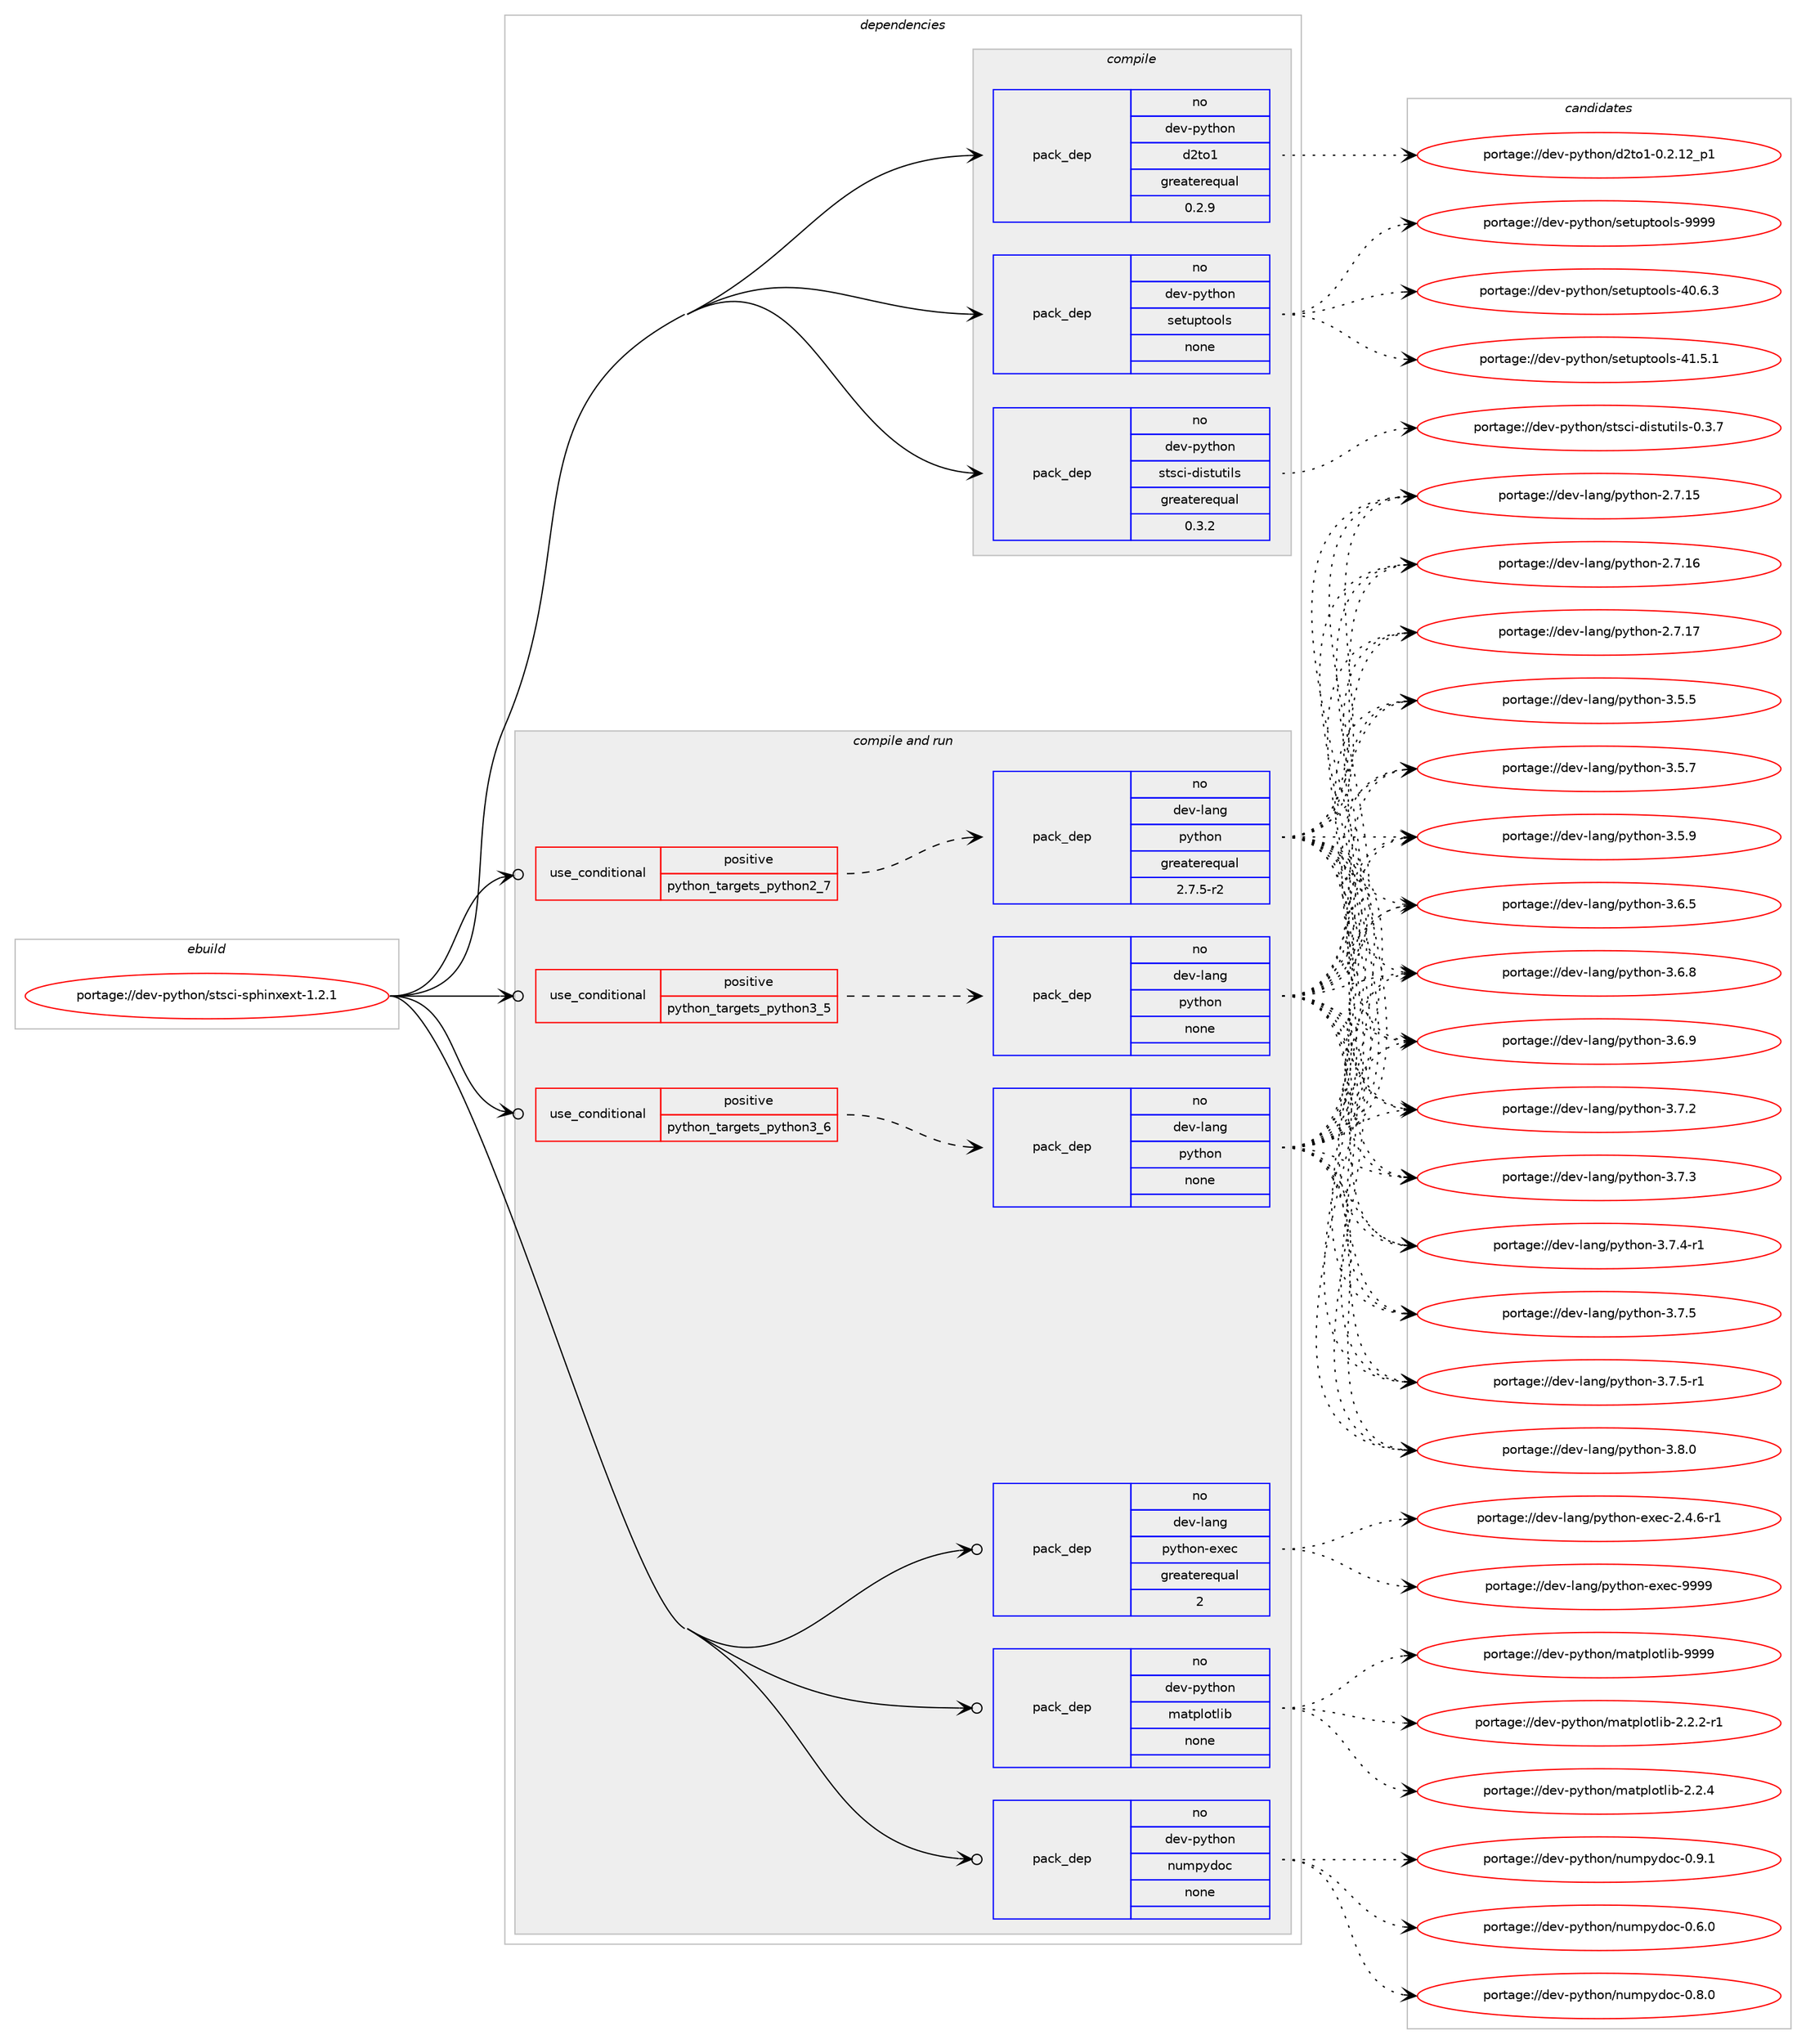 digraph prolog {

# *************
# Graph options
# *************

newrank=true;
concentrate=true;
compound=true;
graph [rankdir=LR,fontname=Helvetica,fontsize=10,ranksep=1.5];#, ranksep=2.5, nodesep=0.2];
edge  [arrowhead=vee];
node  [fontname=Helvetica,fontsize=10];

# **********
# The ebuild
# **********

subgraph cluster_leftcol {
color=gray;
rank=same;
label=<<i>ebuild</i>>;
id [label="portage://dev-python/stsci-sphinxext-1.2.1", color=red, width=4, href="../dev-python/stsci-sphinxext-1.2.1.svg"];
}

# ****************
# The dependencies
# ****************

subgraph cluster_midcol {
color=gray;
label=<<i>dependencies</i>>;
subgraph cluster_compile {
fillcolor="#eeeeee";
style=filled;
label=<<i>compile</i>>;
subgraph pack131746 {
dependency174505 [label=<<TABLE BORDER="0" CELLBORDER="1" CELLSPACING="0" CELLPADDING="4" WIDTH="220"><TR><TD ROWSPAN="6" CELLPADDING="30">pack_dep</TD></TR><TR><TD WIDTH="110">no</TD></TR><TR><TD>dev-python</TD></TR><TR><TD>d2to1</TD></TR><TR><TD>greaterequal</TD></TR><TR><TD>0.2.9</TD></TR></TABLE>>, shape=none, color=blue];
}
id:e -> dependency174505:w [weight=20,style="solid",arrowhead="vee"];
subgraph pack131747 {
dependency174506 [label=<<TABLE BORDER="0" CELLBORDER="1" CELLSPACING="0" CELLPADDING="4" WIDTH="220"><TR><TD ROWSPAN="6" CELLPADDING="30">pack_dep</TD></TR><TR><TD WIDTH="110">no</TD></TR><TR><TD>dev-python</TD></TR><TR><TD>setuptools</TD></TR><TR><TD>none</TD></TR><TR><TD></TD></TR></TABLE>>, shape=none, color=blue];
}
id:e -> dependency174506:w [weight=20,style="solid",arrowhead="vee"];
subgraph pack131748 {
dependency174507 [label=<<TABLE BORDER="0" CELLBORDER="1" CELLSPACING="0" CELLPADDING="4" WIDTH="220"><TR><TD ROWSPAN="6" CELLPADDING="30">pack_dep</TD></TR><TR><TD WIDTH="110">no</TD></TR><TR><TD>dev-python</TD></TR><TR><TD>stsci-distutils</TD></TR><TR><TD>greaterequal</TD></TR><TR><TD>0.3.2</TD></TR></TABLE>>, shape=none, color=blue];
}
id:e -> dependency174507:w [weight=20,style="solid",arrowhead="vee"];
}
subgraph cluster_compileandrun {
fillcolor="#eeeeee";
style=filled;
label=<<i>compile and run</i>>;
subgraph cond39356 {
dependency174508 [label=<<TABLE BORDER="0" CELLBORDER="1" CELLSPACING="0" CELLPADDING="4"><TR><TD ROWSPAN="3" CELLPADDING="10">use_conditional</TD></TR><TR><TD>positive</TD></TR><TR><TD>python_targets_python2_7</TD></TR></TABLE>>, shape=none, color=red];
subgraph pack131749 {
dependency174509 [label=<<TABLE BORDER="0" CELLBORDER="1" CELLSPACING="0" CELLPADDING="4" WIDTH="220"><TR><TD ROWSPAN="6" CELLPADDING="30">pack_dep</TD></TR><TR><TD WIDTH="110">no</TD></TR><TR><TD>dev-lang</TD></TR><TR><TD>python</TD></TR><TR><TD>greaterequal</TD></TR><TR><TD>2.7.5-r2</TD></TR></TABLE>>, shape=none, color=blue];
}
dependency174508:e -> dependency174509:w [weight=20,style="dashed",arrowhead="vee"];
}
id:e -> dependency174508:w [weight=20,style="solid",arrowhead="odotvee"];
subgraph cond39357 {
dependency174510 [label=<<TABLE BORDER="0" CELLBORDER="1" CELLSPACING="0" CELLPADDING="4"><TR><TD ROWSPAN="3" CELLPADDING="10">use_conditional</TD></TR><TR><TD>positive</TD></TR><TR><TD>python_targets_python3_5</TD></TR></TABLE>>, shape=none, color=red];
subgraph pack131750 {
dependency174511 [label=<<TABLE BORDER="0" CELLBORDER="1" CELLSPACING="0" CELLPADDING="4" WIDTH="220"><TR><TD ROWSPAN="6" CELLPADDING="30">pack_dep</TD></TR><TR><TD WIDTH="110">no</TD></TR><TR><TD>dev-lang</TD></TR><TR><TD>python</TD></TR><TR><TD>none</TD></TR><TR><TD></TD></TR></TABLE>>, shape=none, color=blue];
}
dependency174510:e -> dependency174511:w [weight=20,style="dashed",arrowhead="vee"];
}
id:e -> dependency174510:w [weight=20,style="solid",arrowhead="odotvee"];
subgraph cond39358 {
dependency174512 [label=<<TABLE BORDER="0" CELLBORDER="1" CELLSPACING="0" CELLPADDING="4"><TR><TD ROWSPAN="3" CELLPADDING="10">use_conditional</TD></TR><TR><TD>positive</TD></TR><TR><TD>python_targets_python3_6</TD></TR></TABLE>>, shape=none, color=red];
subgraph pack131751 {
dependency174513 [label=<<TABLE BORDER="0" CELLBORDER="1" CELLSPACING="0" CELLPADDING="4" WIDTH="220"><TR><TD ROWSPAN="6" CELLPADDING="30">pack_dep</TD></TR><TR><TD WIDTH="110">no</TD></TR><TR><TD>dev-lang</TD></TR><TR><TD>python</TD></TR><TR><TD>none</TD></TR><TR><TD></TD></TR></TABLE>>, shape=none, color=blue];
}
dependency174512:e -> dependency174513:w [weight=20,style="dashed",arrowhead="vee"];
}
id:e -> dependency174512:w [weight=20,style="solid",arrowhead="odotvee"];
subgraph pack131752 {
dependency174514 [label=<<TABLE BORDER="0" CELLBORDER="1" CELLSPACING="0" CELLPADDING="4" WIDTH="220"><TR><TD ROWSPAN="6" CELLPADDING="30">pack_dep</TD></TR><TR><TD WIDTH="110">no</TD></TR><TR><TD>dev-lang</TD></TR><TR><TD>python-exec</TD></TR><TR><TD>greaterequal</TD></TR><TR><TD>2</TD></TR></TABLE>>, shape=none, color=blue];
}
id:e -> dependency174514:w [weight=20,style="solid",arrowhead="odotvee"];
subgraph pack131753 {
dependency174515 [label=<<TABLE BORDER="0" CELLBORDER="1" CELLSPACING="0" CELLPADDING="4" WIDTH="220"><TR><TD ROWSPAN="6" CELLPADDING="30">pack_dep</TD></TR><TR><TD WIDTH="110">no</TD></TR><TR><TD>dev-python</TD></TR><TR><TD>matplotlib</TD></TR><TR><TD>none</TD></TR><TR><TD></TD></TR></TABLE>>, shape=none, color=blue];
}
id:e -> dependency174515:w [weight=20,style="solid",arrowhead="odotvee"];
subgraph pack131754 {
dependency174516 [label=<<TABLE BORDER="0" CELLBORDER="1" CELLSPACING="0" CELLPADDING="4" WIDTH="220"><TR><TD ROWSPAN="6" CELLPADDING="30">pack_dep</TD></TR><TR><TD WIDTH="110">no</TD></TR><TR><TD>dev-python</TD></TR><TR><TD>numpydoc</TD></TR><TR><TD>none</TD></TR><TR><TD></TD></TR></TABLE>>, shape=none, color=blue];
}
id:e -> dependency174516:w [weight=20,style="solid",arrowhead="odotvee"];
}
subgraph cluster_run {
fillcolor="#eeeeee";
style=filled;
label=<<i>run</i>>;
}
}

# **************
# The candidates
# **************

subgraph cluster_choices {
rank=same;
color=gray;
label=<<i>candidates</i>>;

subgraph choice131746 {
color=black;
nodesep=1;
choiceportage10010111845112121116104111110471005011611149454846504649509511249 [label="portage://dev-python/d2to1-0.2.12_p1", color=red, width=4,href="../dev-python/d2to1-0.2.12_p1.svg"];
dependency174505:e -> choiceportage10010111845112121116104111110471005011611149454846504649509511249:w [style=dotted,weight="100"];
}
subgraph choice131747 {
color=black;
nodesep=1;
choiceportage100101118451121211161041111104711510111611711211611111110811545524846544651 [label="portage://dev-python/setuptools-40.6.3", color=red, width=4,href="../dev-python/setuptools-40.6.3.svg"];
choiceportage100101118451121211161041111104711510111611711211611111110811545524946534649 [label="portage://dev-python/setuptools-41.5.1", color=red, width=4,href="../dev-python/setuptools-41.5.1.svg"];
choiceportage10010111845112121116104111110471151011161171121161111111081154557575757 [label="portage://dev-python/setuptools-9999", color=red, width=4,href="../dev-python/setuptools-9999.svg"];
dependency174506:e -> choiceportage100101118451121211161041111104711510111611711211611111110811545524846544651:w [style=dotted,weight="100"];
dependency174506:e -> choiceportage100101118451121211161041111104711510111611711211611111110811545524946534649:w [style=dotted,weight="100"];
dependency174506:e -> choiceportage10010111845112121116104111110471151011161171121161111111081154557575757:w [style=dotted,weight="100"];
}
subgraph choice131748 {
color=black;
nodesep=1;
choiceportage10010111845112121116104111110471151161159910545100105115116117116105108115454846514655 [label="portage://dev-python/stsci-distutils-0.3.7", color=red, width=4,href="../dev-python/stsci-distutils-0.3.7.svg"];
dependency174507:e -> choiceportage10010111845112121116104111110471151161159910545100105115116117116105108115454846514655:w [style=dotted,weight="100"];
}
subgraph choice131749 {
color=black;
nodesep=1;
choiceportage10010111845108971101034711212111610411111045504655464953 [label="portage://dev-lang/python-2.7.15", color=red, width=4,href="../dev-lang/python-2.7.15.svg"];
choiceportage10010111845108971101034711212111610411111045504655464954 [label="portage://dev-lang/python-2.7.16", color=red, width=4,href="../dev-lang/python-2.7.16.svg"];
choiceportage10010111845108971101034711212111610411111045504655464955 [label="portage://dev-lang/python-2.7.17", color=red, width=4,href="../dev-lang/python-2.7.17.svg"];
choiceportage100101118451089711010347112121116104111110455146534653 [label="portage://dev-lang/python-3.5.5", color=red, width=4,href="../dev-lang/python-3.5.5.svg"];
choiceportage100101118451089711010347112121116104111110455146534655 [label="portage://dev-lang/python-3.5.7", color=red, width=4,href="../dev-lang/python-3.5.7.svg"];
choiceportage100101118451089711010347112121116104111110455146534657 [label="portage://dev-lang/python-3.5.9", color=red, width=4,href="../dev-lang/python-3.5.9.svg"];
choiceportage100101118451089711010347112121116104111110455146544653 [label="portage://dev-lang/python-3.6.5", color=red, width=4,href="../dev-lang/python-3.6.5.svg"];
choiceportage100101118451089711010347112121116104111110455146544656 [label="portage://dev-lang/python-3.6.8", color=red, width=4,href="../dev-lang/python-3.6.8.svg"];
choiceportage100101118451089711010347112121116104111110455146544657 [label="portage://dev-lang/python-3.6.9", color=red, width=4,href="../dev-lang/python-3.6.9.svg"];
choiceportage100101118451089711010347112121116104111110455146554650 [label="portage://dev-lang/python-3.7.2", color=red, width=4,href="../dev-lang/python-3.7.2.svg"];
choiceportage100101118451089711010347112121116104111110455146554651 [label="portage://dev-lang/python-3.7.3", color=red, width=4,href="../dev-lang/python-3.7.3.svg"];
choiceportage1001011184510897110103471121211161041111104551465546524511449 [label="portage://dev-lang/python-3.7.4-r1", color=red, width=4,href="../dev-lang/python-3.7.4-r1.svg"];
choiceportage100101118451089711010347112121116104111110455146554653 [label="portage://dev-lang/python-3.7.5", color=red, width=4,href="../dev-lang/python-3.7.5.svg"];
choiceportage1001011184510897110103471121211161041111104551465546534511449 [label="portage://dev-lang/python-3.7.5-r1", color=red, width=4,href="../dev-lang/python-3.7.5-r1.svg"];
choiceportage100101118451089711010347112121116104111110455146564648 [label="portage://dev-lang/python-3.8.0", color=red, width=4,href="../dev-lang/python-3.8.0.svg"];
dependency174509:e -> choiceportage10010111845108971101034711212111610411111045504655464953:w [style=dotted,weight="100"];
dependency174509:e -> choiceportage10010111845108971101034711212111610411111045504655464954:w [style=dotted,weight="100"];
dependency174509:e -> choiceportage10010111845108971101034711212111610411111045504655464955:w [style=dotted,weight="100"];
dependency174509:e -> choiceportage100101118451089711010347112121116104111110455146534653:w [style=dotted,weight="100"];
dependency174509:e -> choiceportage100101118451089711010347112121116104111110455146534655:w [style=dotted,weight="100"];
dependency174509:e -> choiceportage100101118451089711010347112121116104111110455146534657:w [style=dotted,weight="100"];
dependency174509:e -> choiceportage100101118451089711010347112121116104111110455146544653:w [style=dotted,weight="100"];
dependency174509:e -> choiceportage100101118451089711010347112121116104111110455146544656:w [style=dotted,weight="100"];
dependency174509:e -> choiceportage100101118451089711010347112121116104111110455146544657:w [style=dotted,weight="100"];
dependency174509:e -> choiceportage100101118451089711010347112121116104111110455146554650:w [style=dotted,weight="100"];
dependency174509:e -> choiceportage100101118451089711010347112121116104111110455146554651:w [style=dotted,weight="100"];
dependency174509:e -> choiceportage1001011184510897110103471121211161041111104551465546524511449:w [style=dotted,weight="100"];
dependency174509:e -> choiceportage100101118451089711010347112121116104111110455146554653:w [style=dotted,weight="100"];
dependency174509:e -> choiceportage1001011184510897110103471121211161041111104551465546534511449:w [style=dotted,weight="100"];
dependency174509:e -> choiceportage100101118451089711010347112121116104111110455146564648:w [style=dotted,weight="100"];
}
subgraph choice131750 {
color=black;
nodesep=1;
choiceportage10010111845108971101034711212111610411111045504655464953 [label="portage://dev-lang/python-2.7.15", color=red, width=4,href="../dev-lang/python-2.7.15.svg"];
choiceportage10010111845108971101034711212111610411111045504655464954 [label="portage://dev-lang/python-2.7.16", color=red, width=4,href="../dev-lang/python-2.7.16.svg"];
choiceportage10010111845108971101034711212111610411111045504655464955 [label="portage://dev-lang/python-2.7.17", color=red, width=4,href="../dev-lang/python-2.7.17.svg"];
choiceportage100101118451089711010347112121116104111110455146534653 [label="portage://dev-lang/python-3.5.5", color=red, width=4,href="../dev-lang/python-3.5.5.svg"];
choiceportage100101118451089711010347112121116104111110455146534655 [label="portage://dev-lang/python-3.5.7", color=red, width=4,href="../dev-lang/python-3.5.7.svg"];
choiceportage100101118451089711010347112121116104111110455146534657 [label="portage://dev-lang/python-3.5.9", color=red, width=4,href="../dev-lang/python-3.5.9.svg"];
choiceportage100101118451089711010347112121116104111110455146544653 [label="portage://dev-lang/python-3.6.5", color=red, width=4,href="../dev-lang/python-3.6.5.svg"];
choiceportage100101118451089711010347112121116104111110455146544656 [label="portage://dev-lang/python-3.6.8", color=red, width=4,href="../dev-lang/python-3.6.8.svg"];
choiceportage100101118451089711010347112121116104111110455146544657 [label="portage://dev-lang/python-3.6.9", color=red, width=4,href="../dev-lang/python-3.6.9.svg"];
choiceportage100101118451089711010347112121116104111110455146554650 [label="portage://dev-lang/python-3.7.2", color=red, width=4,href="../dev-lang/python-3.7.2.svg"];
choiceportage100101118451089711010347112121116104111110455146554651 [label="portage://dev-lang/python-3.7.3", color=red, width=4,href="../dev-lang/python-3.7.3.svg"];
choiceportage1001011184510897110103471121211161041111104551465546524511449 [label="portage://dev-lang/python-3.7.4-r1", color=red, width=4,href="../dev-lang/python-3.7.4-r1.svg"];
choiceportage100101118451089711010347112121116104111110455146554653 [label="portage://dev-lang/python-3.7.5", color=red, width=4,href="../dev-lang/python-3.7.5.svg"];
choiceportage1001011184510897110103471121211161041111104551465546534511449 [label="portage://dev-lang/python-3.7.5-r1", color=red, width=4,href="../dev-lang/python-3.7.5-r1.svg"];
choiceportage100101118451089711010347112121116104111110455146564648 [label="portage://dev-lang/python-3.8.0", color=red, width=4,href="../dev-lang/python-3.8.0.svg"];
dependency174511:e -> choiceportage10010111845108971101034711212111610411111045504655464953:w [style=dotted,weight="100"];
dependency174511:e -> choiceportage10010111845108971101034711212111610411111045504655464954:w [style=dotted,weight="100"];
dependency174511:e -> choiceportage10010111845108971101034711212111610411111045504655464955:w [style=dotted,weight="100"];
dependency174511:e -> choiceportage100101118451089711010347112121116104111110455146534653:w [style=dotted,weight="100"];
dependency174511:e -> choiceportage100101118451089711010347112121116104111110455146534655:w [style=dotted,weight="100"];
dependency174511:e -> choiceportage100101118451089711010347112121116104111110455146534657:w [style=dotted,weight="100"];
dependency174511:e -> choiceportage100101118451089711010347112121116104111110455146544653:w [style=dotted,weight="100"];
dependency174511:e -> choiceportage100101118451089711010347112121116104111110455146544656:w [style=dotted,weight="100"];
dependency174511:e -> choiceportage100101118451089711010347112121116104111110455146544657:w [style=dotted,weight="100"];
dependency174511:e -> choiceportage100101118451089711010347112121116104111110455146554650:w [style=dotted,weight="100"];
dependency174511:e -> choiceportage100101118451089711010347112121116104111110455146554651:w [style=dotted,weight="100"];
dependency174511:e -> choiceportage1001011184510897110103471121211161041111104551465546524511449:w [style=dotted,weight="100"];
dependency174511:e -> choiceportage100101118451089711010347112121116104111110455146554653:w [style=dotted,weight="100"];
dependency174511:e -> choiceportage1001011184510897110103471121211161041111104551465546534511449:w [style=dotted,weight="100"];
dependency174511:e -> choiceportage100101118451089711010347112121116104111110455146564648:w [style=dotted,weight="100"];
}
subgraph choice131751 {
color=black;
nodesep=1;
choiceportage10010111845108971101034711212111610411111045504655464953 [label="portage://dev-lang/python-2.7.15", color=red, width=4,href="../dev-lang/python-2.7.15.svg"];
choiceportage10010111845108971101034711212111610411111045504655464954 [label="portage://dev-lang/python-2.7.16", color=red, width=4,href="../dev-lang/python-2.7.16.svg"];
choiceportage10010111845108971101034711212111610411111045504655464955 [label="portage://dev-lang/python-2.7.17", color=red, width=4,href="../dev-lang/python-2.7.17.svg"];
choiceportage100101118451089711010347112121116104111110455146534653 [label="portage://dev-lang/python-3.5.5", color=red, width=4,href="../dev-lang/python-3.5.5.svg"];
choiceportage100101118451089711010347112121116104111110455146534655 [label="portage://dev-lang/python-3.5.7", color=red, width=4,href="../dev-lang/python-3.5.7.svg"];
choiceportage100101118451089711010347112121116104111110455146534657 [label="portage://dev-lang/python-3.5.9", color=red, width=4,href="../dev-lang/python-3.5.9.svg"];
choiceportage100101118451089711010347112121116104111110455146544653 [label="portage://dev-lang/python-3.6.5", color=red, width=4,href="../dev-lang/python-3.6.5.svg"];
choiceportage100101118451089711010347112121116104111110455146544656 [label="portage://dev-lang/python-3.6.8", color=red, width=4,href="../dev-lang/python-3.6.8.svg"];
choiceportage100101118451089711010347112121116104111110455146544657 [label="portage://dev-lang/python-3.6.9", color=red, width=4,href="../dev-lang/python-3.6.9.svg"];
choiceportage100101118451089711010347112121116104111110455146554650 [label="portage://dev-lang/python-3.7.2", color=red, width=4,href="../dev-lang/python-3.7.2.svg"];
choiceportage100101118451089711010347112121116104111110455146554651 [label="portage://dev-lang/python-3.7.3", color=red, width=4,href="../dev-lang/python-3.7.3.svg"];
choiceportage1001011184510897110103471121211161041111104551465546524511449 [label="portage://dev-lang/python-3.7.4-r1", color=red, width=4,href="../dev-lang/python-3.7.4-r1.svg"];
choiceportage100101118451089711010347112121116104111110455146554653 [label="portage://dev-lang/python-3.7.5", color=red, width=4,href="../dev-lang/python-3.7.5.svg"];
choiceportage1001011184510897110103471121211161041111104551465546534511449 [label="portage://dev-lang/python-3.7.5-r1", color=red, width=4,href="../dev-lang/python-3.7.5-r1.svg"];
choiceportage100101118451089711010347112121116104111110455146564648 [label="portage://dev-lang/python-3.8.0", color=red, width=4,href="../dev-lang/python-3.8.0.svg"];
dependency174513:e -> choiceportage10010111845108971101034711212111610411111045504655464953:w [style=dotted,weight="100"];
dependency174513:e -> choiceportage10010111845108971101034711212111610411111045504655464954:w [style=dotted,weight="100"];
dependency174513:e -> choiceportage10010111845108971101034711212111610411111045504655464955:w [style=dotted,weight="100"];
dependency174513:e -> choiceportage100101118451089711010347112121116104111110455146534653:w [style=dotted,weight="100"];
dependency174513:e -> choiceportage100101118451089711010347112121116104111110455146534655:w [style=dotted,weight="100"];
dependency174513:e -> choiceportage100101118451089711010347112121116104111110455146534657:w [style=dotted,weight="100"];
dependency174513:e -> choiceportage100101118451089711010347112121116104111110455146544653:w [style=dotted,weight="100"];
dependency174513:e -> choiceportage100101118451089711010347112121116104111110455146544656:w [style=dotted,weight="100"];
dependency174513:e -> choiceportage100101118451089711010347112121116104111110455146544657:w [style=dotted,weight="100"];
dependency174513:e -> choiceportage100101118451089711010347112121116104111110455146554650:w [style=dotted,weight="100"];
dependency174513:e -> choiceportage100101118451089711010347112121116104111110455146554651:w [style=dotted,weight="100"];
dependency174513:e -> choiceportage1001011184510897110103471121211161041111104551465546524511449:w [style=dotted,weight="100"];
dependency174513:e -> choiceportage100101118451089711010347112121116104111110455146554653:w [style=dotted,weight="100"];
dependency174513:e -> choiceportage1001011184510897110103471121211161041111104551465546534511449:w [style=dotted,weight="100"];
dependency174513:e -> choiceportage100101118451089711010347112121116104111110455146564648:w [style=dotted,weight="100"];
}
subgraph choice131752 {
color=black;
nodesep=1;
choiceportage10010111845108971101034711212111610411111045101120101994550465246544511449 [label="portage://dev-lang/python-exec-2.4.6-r1", color=red, width=4,href="../dev-lang/python-exec-2.4.6-r1.svg"];
choiceportage10010111845108971101034711212111610411111045101120101994557575757 [label="portage://dev-lang/python-exec-9999", color=red, width=4,href="../dev-lang/python-exec-9999.svg"];
dependency174514:e -> choiceportage10010111845108971101034711212111610411111045101120101994550465246544511449:w [style=dotted,weight="100"];
dependency174514:e -> choiceportage10010111845108971101034711212111610411111045101120101994557575757:w [style=dotted,weight="100"];
}
subgraph choice131753 {
color=black;
nodesep=1;
choiceportage100101118451121211161041111104710997116112108111116108105984550465046504511449 [label="portage://dev-python/matplotlib-2.2.2-r1", color=red, width=4,href="../dev-python/matplotlib-2.2.2-r1.svg"];
choiceportage10010111845112121116104111110471099711611210811111610810598455046504652 [label="portage://dev-python/matplotlib-2.2.4", color=red, width=4,href="../dev-python/matplotlib-2.2.4.svg"];
choiceportage100101118451121211161041111104710997116112108111116108105984557575757 [label="portage://dev-python/matplotlib-9999", color=red, width=4,href="../dev-python/matplotlib-9999.svg"];
dependency174515:e -> choiceportage100101118451121211161041111104710997116112108111116108105984550465046504511449:w [style=dotted,weight="100"];
dependency174515:e -> choiceportage10010111845112121116104111110471099711611210811111610810598455046504652:w [style=dotted,weight="100"];
dependency174515:e -> choiceportage100101118451121211161041111104710997116112108111116108105984557575757:w [style=dotted,weight="100"];
}
subgraph choice131754 {
color=black;
nodesep=1;
choiceportage100101118451121211161041111104711011710911212110011199454846544648 [label="portage://dev-python/numpydoc-0.6.0", color=red, width=4,href="../dev-python/numpydoc-0.6.0.svg"];
choiceportage100101118451121211161041111104711011710911212110011199454846564648 [label="portage://dev-python/numpydoc-0.8.0", color=red, width=4,href="../dev-python/numpydoc-0.8.0.svg"];
choiceportage100101118451121211161041111104711011710911212110011199454846574649 [label="portage://dev-python/numpydoc-0.9.1", color=red, width=4,href="../dev-python/numpydoc-0.9.1.svg"];
dependency174516:e -> choiceportage100101118451121211161041111104711011710911212110011199454846544648:w [style=dotted,weight="100"];
dependency174516:e -> choiceportage100101118451121211161041111104711011710911212110011199454846564648:w [style=dotted,weight="100"];
dependency174516:e -> choiceportage100101118451121211161041111104711011710911212110011199454846574649:w [style=dotted,weight="100"];
}
}

}
